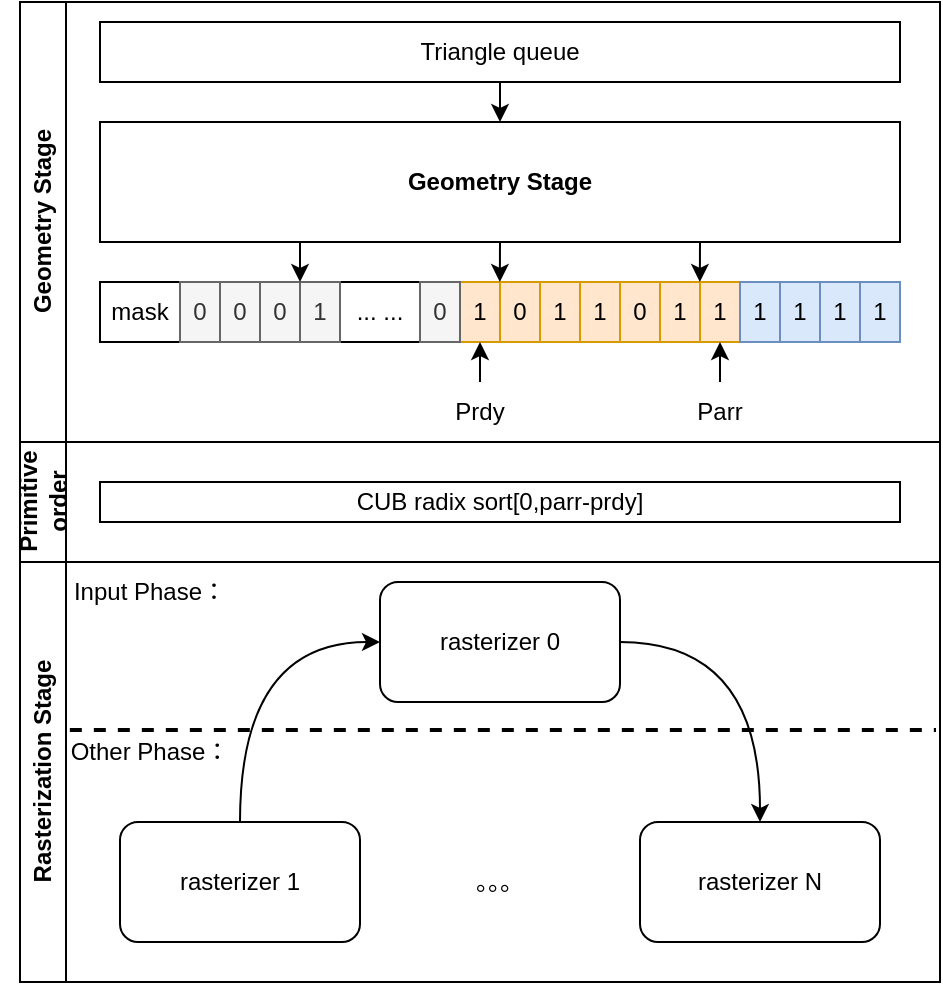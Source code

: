 <mxfile version="24.2.5" type="github">
  <diagram name="第 1 页" id="R0a_DGcPqlOUdR0yVT3M">
    <mxGraphModel dx="865" dy="1659" grid="1" gridSize="10" guides="1" tooltips="1" connect="1" arrows="1" fold="1" page="1" pageScale="1" pageWidth="827" pageHeight="1169" math="0" shadow="0">
      <root>
        <mxCell id="0" />
        <mxCell id="1" parent="0" />
        <mxCell id="PYF7y9KTU3-PXiWqatS_-15" value="" style="endArrow=none;html=1;rounded=0;exitX=0.002;exitY=0.4;exitDx=0;exitDy=0;exitPerimeter=0;dashed=1;strokeWidth=2;endSize=0;startSize=0;" edge="1" parent="1" source="k40D2sdrNu16etbzWPAA-2">
          <mxGeometry width="50" height="50" relative="1" as="geometry">
            <mxPoint x="240" y="270" as="sourcePoint" />
            <mxPoint x="668" y="264" as="targetPoint" />
          </mxGeometry>
        </mxCell>
        <mxCell id="k40D2sdrNu16etbzWPAA-2" value="Rasterization Stage" style="swimlane;horizontal=0;whiteSpace=wrap;html=1;" parent="1" vertex="1">
          <mxGeometry x="210" y="180" width="460" height="210" as="geometry" />
        </mxCell>
        <mxCell id="PYF7y9KTU3-PXiWqatS_-12" style="edgeStyle=orthogonalEdgeStyle;rounded=0;orthogonalLoop=1;jettySize=auto;html=1;entryX=0.5;entryY=0;entryDx=0;entryDy=0;exitX=1;exitY=0.5;exitDx=0;exitDy=0;curved=1;" edge="1" parent="k40D2sdrNu16etbzWPAA-2" source="PYF7y9KTU3-PXiWqatS_-3" target="PYF7y9KTU3-PXiWqatS_-5">
          <mxGeometry relative="1" as="geometry" />
        </mxCell>
        <mxCell id="PYF7y9KTU3-PXiWqatS_-3" value="rasterizer 0" style="rounded=1;whiteSpace=wrap;html=1;" vertex="1" parent="k40D2sdrNu16etbzWPAA-2">
          <mxGeometry x="180" y="10" width="120" height="60" as="geometry" />
        </mxCell>
        <mxCell id="PYF7y9KTU3-PXiWqatS_-11" style="edgeStyle=orthogonalEdgeStyle;rounded=0;orthogonalLoop=1;jettySize=auto;html=1;exitX=0.5;exitY=0;exitDx=0;exitDy=0;entryX=0;entryY=0.5;entryDx=0;entryDy=0;curved=1;" edge="1" parent="k40D2sdrNu16etbzWPAA-2" source="PYF7y9KTU3-PXiWqatS_-4" target="PYF7y9KTU3-PXiWqatS_-3">
          <mxGeometry relative="1" as="geometry" />
        </mxCell>
        <mxCell id="PYF7y9KTU3-PXiWqatS_-4" value="rasterizer 1" style="rounded=1;whiteSpace=wrap;html=1;" vertex="1" parent="k40D2sdrNu16etbzWPAA-2">
          <mxGeometry x="50" y="130" width="120" height="60" as="geometry" />
        </mxCell>
        <mxCell id="PYF7y9KTU3-PXiWqatS_-5" value="rasterizer N" style="rounded=1;whiteSpace=wrap;html=1;" vertex="1" parent="k40D2sdrNu16etbzWPAA-2">
          <mxGeometry x="310" y="130" width="120" height="60" as="geometry" />
        </mxCell>
        <mxCell id="PYF7y9KTU3-PXiWqatS_-6" value="。。。" style="text;html=1;align=center;verticalAlign=middle;whiteSpace=wrap;rounded=0;" vertex="1" parent="k40D2sdrNu16etbzWPAA-2">
          <mxGeometry x="210" y="145" width="60" height="30" as="geometry" />
        </mxCell>
        <mxCell id="PYF7y9KTU3-PXiWqatS_-16" value="Input Phase：" style="text;html=1;align=center;verticalAlign=middle;whiteSpace=wrap;rounded=0;" vertex="1" parent="k40D2sdrNu16etbzWPAA-2">
          <mxGeometry x="-10" width="150" height="30" as="geometry" />
        </mxCell>
        <mxCell id="PYF7y9KTU3-PXiWqatS_-18" value="Other Phase：" style="text;html=1;align=center;verticalAlign=middle;whiteSpace=wrap;rounded=0;" vertex="1" parent="k40D2sdrNu16etbzWPAA-2">
          <mxGeometry x="-10" y="80" width="150" height="30" as="geometry" />
        </mxCell>
        <mxCell id="PYF7y9KTU3-PXiWqatS_-1" value="Geometry Stage" style="swimlane;horizontal=0;whiteSpace=wrap;html=1;" vertex="1" parent="1">
          <mxGeometry x="210" y="-100" width="460" height="220" as="geometry" />
        </mxCell>
        <mxCell id="PYF7y9KTU3-PXiWqatS_-22" value="" style="rounded=0;whiteSpace=wrap;html=1;" vertex="1" parent="PYF7y9KTU3-PXiWqatS_-1">
          <mxGeometry x="40" y="140" width="400" height="30" as="geometry" />
        </mxCell>
        <mxCell id="PYF7y9KTU3-PXiWqatS_-25" value="0" style="rounded=0;whiteSpace=wrap;html=1;fillColor=#f5f5f5;fontColor=#333333;strokeColor=#666666;" vertex="1" parent="PYF7y9KTU3-PXiWqatS_-1">
          <mxGeometry x="80" y="140" width="20" height="30" as="geometry" />
        </mxCell>
        <mxCell id="PYF7y9KTU3-PXiWqatS_-26" value="0" style="rounded=0;whiteSpace=wrap;html=1;fillColor=#f5f5f5;fontColor=#333333;strokeColor=#666666;" vertex="1" parent="PYF7y9KTU3-PXiWqatS_-1">
          <mxGeometry x="100" y="140" width="20" height="30" as="geometry" />
        </mxCell>
        <mxCell id="PYF7y9KTU3-PXiWqatS_-27" value="0" style="rounded=0;whiteSpace=wrap;html=1;fillColor=#f5f5f5;fontColor=#333333;strokeColor=#666666;" vertex="1" parent="PYF7y9KTU3-PXiWqatS_-1">
          <mxGeometry x="120" y="140" width="20" height="30" as="geometry" />
        </mxCell>
        <mxCell id="PYF7y9KTU3-PXiWqatS_-28" value="1" style="rounded=0;whiteSpace=wrap;html=1;fillColor=#f5f5f5;fontColor=#333333;strokeColor=#666666;" vertex="1" parent="PYF7y9KTU3-PXiWqatS_-1">
          <mxGeometry x="140" y="140" width="20" height="30" as="geometry" />
        </mxCell>
        <mxCell id="PYF7y9KTU3-PXiWqatS_-60" style="edgeStyle=orthogonalEdgeStyle;rounded=0;orthogonalLoop=1;jettySize=auto;html=1;exitX=0.5;exitY=1;exitDx=0;exitDy=0;entryX=0.5;entryY=0;entryDx=0;entryDy=0;" edge="1" parent="PYF7y9KTU3-PXiWqatS_-1" source="PYF7y9KTU3-PXiWqatS_-37" target="PYF7y9KTU3-PXiWqatS_-57">
          <mxGeometry relative="1" as="geometry" />
        </mxCell>
        <mxCell id="PYF7y9KTU3-PXiWqatS_-37" value="Triangle queue" style="rounded=0;whiteSpace=wrap;html=1;" vertex="1" parent="PYF7y9KTU3-PXiWqatS_-1">
          <mxGeometry x="40" y="10" width="400" height="30" as="geometry" />
        </mxCell>
        <mxCell id="PYF7y9KTU3-PXiWqatS_-38" value="1" style="rounded=0;whiteSpace=wrap;html=1;fillColor=#ffe6cc;strokeColor=#d79b00;" vertex="1" parent="PYF7y9KTU3-PXiWqatS_-1">
          <mxGeometry x="280" y="140" width="20" height="30" as="geometry" />
        </mxCell>
        <mxCell id="PYF7y9KTU3-PXiWqatS_-39" value="0" style="rounded=0;whiteSpace=wrap;html=1;fillColor=#ffe6cc;strokeColor=#d79b00;" vertex="1" parent="PYF7y9KTU3-PXiWqatS_-1">
          <mxGeometry x="300" y="140" width="20" height="30" as="geometry" />
        </mxCell>
        <mxCell id="PYF7y9KTU3-PXiWqatS_-40" value="1" style="rounded=0;whiteSpace=wrap;html=1;fillColor=#ffe6cc;strokeColor=#d79b00;" vertex="1" parent="PYF7y9KTU3-PXiWqatS_-1">
          <mxGeometry x="320" y="140" width="20" height="30" as="geometry" />
        </mxCell>
        <mxCell id="PYF7y9KTU3-PXiWqatS_-41" value="1" style="rounded=0;whiteSpace=wrap;html=1;fillColor=#ffe6cc;strokeColor=#d79b00;" vertex="1" parent="PYF7y9KTU3-PXiWqatS_-1">
          <mxGeometry x="340" y="140" width="20" height="30" as="geometry" />
        </mxCell>
        <mxCell id="PYF7y9KTU3-PXiWqatS_-42" value="1" style="rounded=0;whiteSpace=wrap;html=1;fillColor=#dae8fc;strokeColor=#6c8ebf;" vertex="1" parent="PYF7y9KTU3-PXiWqatS_-1">
          <mxGeometry x="360" y="140" width="20" height="30" as="geometry" />
        </mxCell>
        <mxCell id="PYF7y9KTU3-PXiWqatS_-43" value="1" style="rounded=0;whiteSpace=wrap;html=1;fillColor=#ffe6cc;strokeColor=#d79b00;" vertex="1" parent="PYF7y9KTU3-PXiWqatS_-1">
          <mxGeometry x="220" y="140" width="20" height="30" as="geometry" />
        </mxCell>
        <mxCell id="PYF7y9KTU3-PXiWqatS_-44" value="0" style="rounded=0;whiteSpace=wrap;html=1;fillColor=#ffe6cc;strokeColor=#d79b00;" vertex="1" parent="PYF7y9KTU3-PXiWqatS_-1">
          <mxGeometry x="240" y="140" width="20" height="30" as="geometry" />
        </mxCell>
        <mxCell id="PYF7y9KTU3-PXiWqatS_-45" value="1" style="rounded=0;whiteSpace=wrap;html=1;fillColor=#ffe6cc;strokeColor=#d79b00;" vertex="1" parent="PYF7y9KTU3-PXiWqatS_-1">
          <mxGeometry x="260" y="140" width="20" height="30" as="geometry" />
        </mxCell>
        <mxCell id="PYF7y9KTU3-PXiWqatS_-46" value="1" style="rounded=0;whiteSpace=wrap;html=1;fillColor=#dae8fc;strokeColor=#6c8ebf;" vertex="1" parent="PYF7y9KTU3-PXiWqatS_-1">
          <mxGeometry x="380" y="140" width="20" height="30" as="geometry" />
        </mxCell>
        <mxCell id="PYF7y9KTU3-PXiWqatS_-47" value="1" style="rounded=0;whiteSpace=wrap;html=1;fillColor=#dae8fc;strokeColor=#6c8ebf;" vertex="1" parent="PYF7y9KTU3-PXiWqatS_-1">
          <mxGeometry x="400" y="140" width="20" height="30" as="geometry" />
        </mxCell>
        <mxCell id="PYF7y9KTU3-PXiWqatS_-48" value="1" style="rounded=0;whiteSpace=wrap;html=1;fillColor=#dae8fc;strokeColor=#6c8ebf;" vertex="1" parent="PYF7y9KTU3-PXiWqatS_-1">
          <mxGeometry x="420" y="140" width="20" height="30" as="geometry" />
        </mxCell>
        <mxCell id="PYF7y9KTU3-PXiWqatS_-49" value="... ..." style="text;html=1;align=center;verticalAlign=middle;whiteSpace=wrap;rounded=0;" vertex="1" parent="PYF7y9KTU3-PXiWqatS_-1">
          <mxGeometry x="160" y="140" width="40" height="30" as="geometry" />
        </mxCell>
        <mxCell id="PYF7y9KTU3-PXiWqatS_-56" style="edgeStyle=orthogonalEdgeStyle;rounded=0;orthogonalLoop=1;jettySize=auto;html=1;exitX=0.5;exitY=0;exitDx=0;exitDy=0;entryX=0.5;entryY=1;entryDx=0;entryDy=0;fillColor=#ffe6cc;strokeColor=#000000;" edge="1" parent="PYF7y9KTU3-PXiWqatS_-1" source="PYF7y9KTU3-PXiWqatS_-50" target="PYF7y9KTU3-PXiWqatS_-43">
          <mxGeometry relative="1" as="geometry" />
        </mxCell>
        <mxCell id="PYF7y9KTU3-PXiWqatS_-50" value="Prdy" style="text;html=1;align=center;verticalAlign=middle;whiteSpace=wrap;rounded=0;" vertex="1" parent="PYF7y9KTU3-PXiWqatS_-1">
          <mxGeometry x="200" y="190" width="60" height="30" as="geometry" />
        </mxCell>
        <mxCell id="PYF7y9KTU3-PXiWqatS_-54" style="edgeStyle=orthogonalEdgeStyle;rounded=0;orthogonalLoop=1;jettySize=auto;html=1;exitX=0.5;exitY=0;exitDx=0;exitDy=0;entryX=0.5;entryY=1;entryDx=0;entryDy=0;fillColor=#ffe6cc;strokeColor=#000000;" edge="1" parent="PYF7y9KTU3-PXiWqatS_-1" source="PYF7y9KTU3-PXiWqatS_-51" target="PYF7y9KTU3-PXiWqatS_-41">
          <mxGeometry relative="1" as="geometry" />
        </mxCell>
        <mxCell id="PYF7y9KTU3-PXiWqatS_-51" value="Parr" style="text;html=1;align=center;verticalAlign=middle;whiteSpace=wrap;rounded=0;" vertex="1" parent="PYF7y9KTU3-PXiWqatS_-1">
          <mxGeometry x="320" y="190" width="60" height="30" as="geometry" />
        </mxCell>
        <mxCell id="PYF7y9KTU3-PXiWqatS_-61" style="edgeStyle=orthogonalEdgeStyle;rounded=0;orthogonalLoop=1;jettySize=auto;html=1;exitX=0.25;exitY=1;exitDx=0;exitDy=0;entryX=1;entryY=0;entryDx=0;entryDy=0;" edge="1" parent="PYF7y9KTU3-PXiWqatS_-1" source="PYF7y9KTU3-PXiWqatS_-57" target="PYF7y9KTU3-PXiWqatS_-27">
          <mxGeometry relative="1" as="geometry" />
        </mxCell>
        <mxCell id="PYF7y9KTU3-PXiWqatS_-57" value="&lt;span style=&quot;font-weight: 700;&quot;&gt;Geometry Stage&lt;/span&gt;" style="rounded=0;whiteSpace=wrap;html=1;" vertex="1" parent="PYF7y9KTU3-PXiWqatS_-1">
          <mxGeometry x="40" y="60" width="400" height="60" as="geometry" />
        </mxCell>
        <mxCell id="PYF7y9KTU3-PXiWqatS_-64" style="edgeStyle=orthogonalEdgeStyle;rounded=0;orthogonalLoop=1;jettySize=auto;html=1;exitX=0.5;exitY=1;exitDx=0;exitDy=0;entryX=0.187;entryY=0.2;entryDx=0;entryDy=0;entryPerimeter=0;" edge="1" parent="PYF7y9KTU3-PXiWqatS_-1" source="PYF7y9KTU3-PXiWqatS_-57">
          <mxGeometry relative="1" as="geometry">
            <mxPoint x="239.92" y="140" as="targetPoint" />
          </mxGeometry>
        </mxCell>
        <mxCell id="PYF7y9KTU3-PXiWqatS_-65" style="edgeStyle=orthogonalEdgeStyle;rounded=0;orthogonalLoop=1;jettySize=auto;html=1;exitX=0.75;exitY=1;exitDx=0;exitDy=0;entryX=0.812;entryY=0.2;entryDx=0;entryDy=0;entryPerimeter=0;" edge="1" parent="PYF7y9KTU3-PXiWqatS_-1" source="PYF7y9KTU3-PXiWqatS_-57">
          <mxGeometry relative="1" as="geometry">
            <mxPoint x="339.92" y="140" as="targetPoint" />
          </mxGeometry>
        </mxCell>
        <mxCell id="PYF7y9KTU3-PXiWqatS_-66" value="mask" style="text;html=1;align=center;verticalAlign=middle;whiteSpace=wrap;rounded=0;" vertex="1" parent="PYF7y9KTU3-PXiWqatS_-1">
          <mxGeometry x="30" y="140" width="60" height="30" as="geometry" />
        </mxCell>
        <mxCell id="PYF7y9KTU3-PXiWqatS_-67" value="0" style="rounded=0;whiteSpace=wrap;html=1;fillColor=#f5f5f5;fontColor=#333333;strokeColor=#666666;" vertex="1" parent="PYF7y9KTU3-PXiWqatS_-1">
          <mxGeometry x="200" y="140" width="20" height="30" as="geometry" />
        </mxCell>
        <mxCell id="PYF7y9KTU3-PXiWqatS_-29" value="Primitive order" style="swimlane;horizontal=0;whiteSpace=wrap;html=1;" vertex="1" parent="1">
          <mxGeometry x="210" y="120" width="460" height="60" as="geometry" />
        </mxCell>
        <mxCell id="PYF7y9KTU3-PXiWqatS_-7" value="CUB radix sort[0,parr-prdy]" style="rounded=0;whiteSpace=wrap;html=1;" vertex="1" parent="PYF7y9KTU3-PXiWqatS_-29">
          <mxGeometry x="40" y="20" width="400" height="20" as="geometry" />
        </mxCell>
      </root>
    </mxGraphModel>
  </diagram>
</mxfile>
